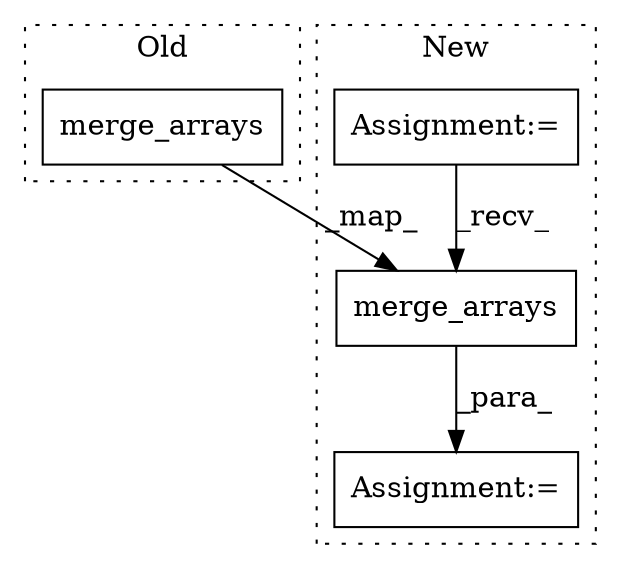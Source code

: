 digraph G {
subgraph cluster0 {
1 [label="merge_arrays" a="32" s="3571,3602" l="13,1" shape="box"];
label = "Old";
style="dotted";
}
subgraph cluster1 {
2 [label="merge_arrays" a="32" s="3391,3422" l="13,1" shape="box"];
3 [label="Assignment:=" a="7" s="3388" l="1" shape="box"];
4 [label="Assignment:=" a="7" s="3346" l="1" shape="box"];
label = "New";
style="dotted";
}
1 -> 2 [label="_map_"];
2 -> 3 [label="_para_"];
4 -> 2 [label="_recv_"];
}